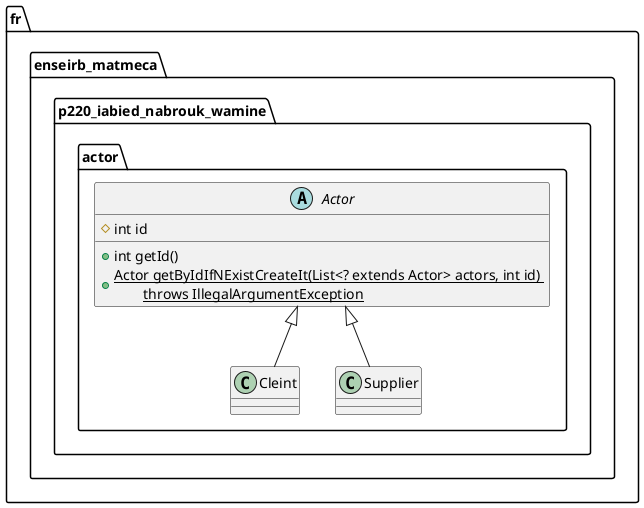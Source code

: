 @startuml uml

package "fr.enseirb_matmeca.p220_iabied_nabrouk_wamine"{

    package "actor"{

        abstract class Actor{
            # int id

            + int getId()
            + {static} Actor getByIdIfNExistCreateIt(List<? extends Actor> actors, int id) \n\tthrows IllegalArgumentException
        }

        class Cleint{

        }

        class Supplier{
            
        }

        Actor <|-- Cleint
        Actor <|-- Supplier

    }

}


@enduml